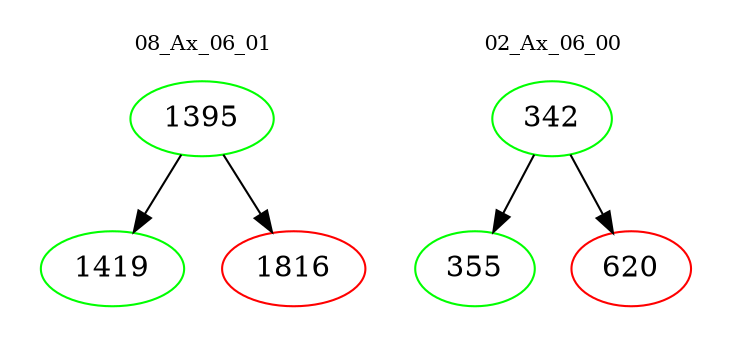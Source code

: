 digraph{
subgraph cluster_0 {
color = white
label = "08_Ax_06_01";
fontsize=10;
T0_1395 [label="1395", color="green"]
T0_1395 -> T0_1419 [color="black"]
T0_1419 [label="1419", color="green"]
T0_1395 -> T0_1816 [color="black"]
T0_1816 [label="1816", color="red"]
}
subgraph cluster_1 {
color = white
label = "02_Ax_06_00";
fontsize=10;
T1_342 [label="342", color="green"]
T1_342 -> T1_355 [color="black"]
T1_355 [label="355", color="green"]
T1_342 -> T1_620 [color="black"]
T1_620 [label="620", color="red"]
}
}
